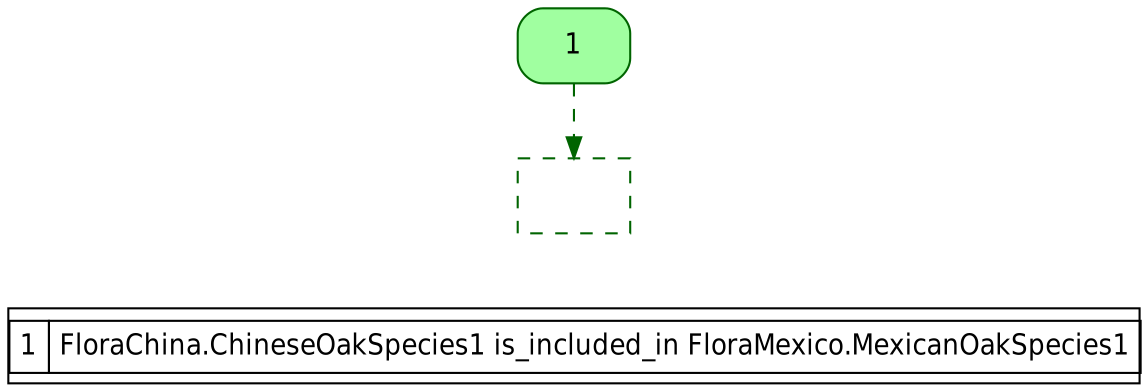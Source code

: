 digraph{
node[fontname="Helvetica-Narrow"]
rankdir=TB
0 [shape=box color="#006400" fillcolor="#A0FFA0" style="rounded,filled" label="1"];
1 [shape=box color="#006400" style=dashed label=""];
0->1[color="#006400" style=dashed];
node[shape=box] 
{rank=sink Legend [fillcolor= white margin=0 label=< 
 <TABLE BORDER="0" CELLBORDER="1" CELLSPACING="0" CELLPADDING="4"> 
<TR> 
 <TD>1</TD> 
 <TD>FloraChina.ChineseOakSpecies1 is_included_in FloraMexico.MexicanOakSpecies1</TD> 
 </TR> 
</TABLE> 
 >] } 
}